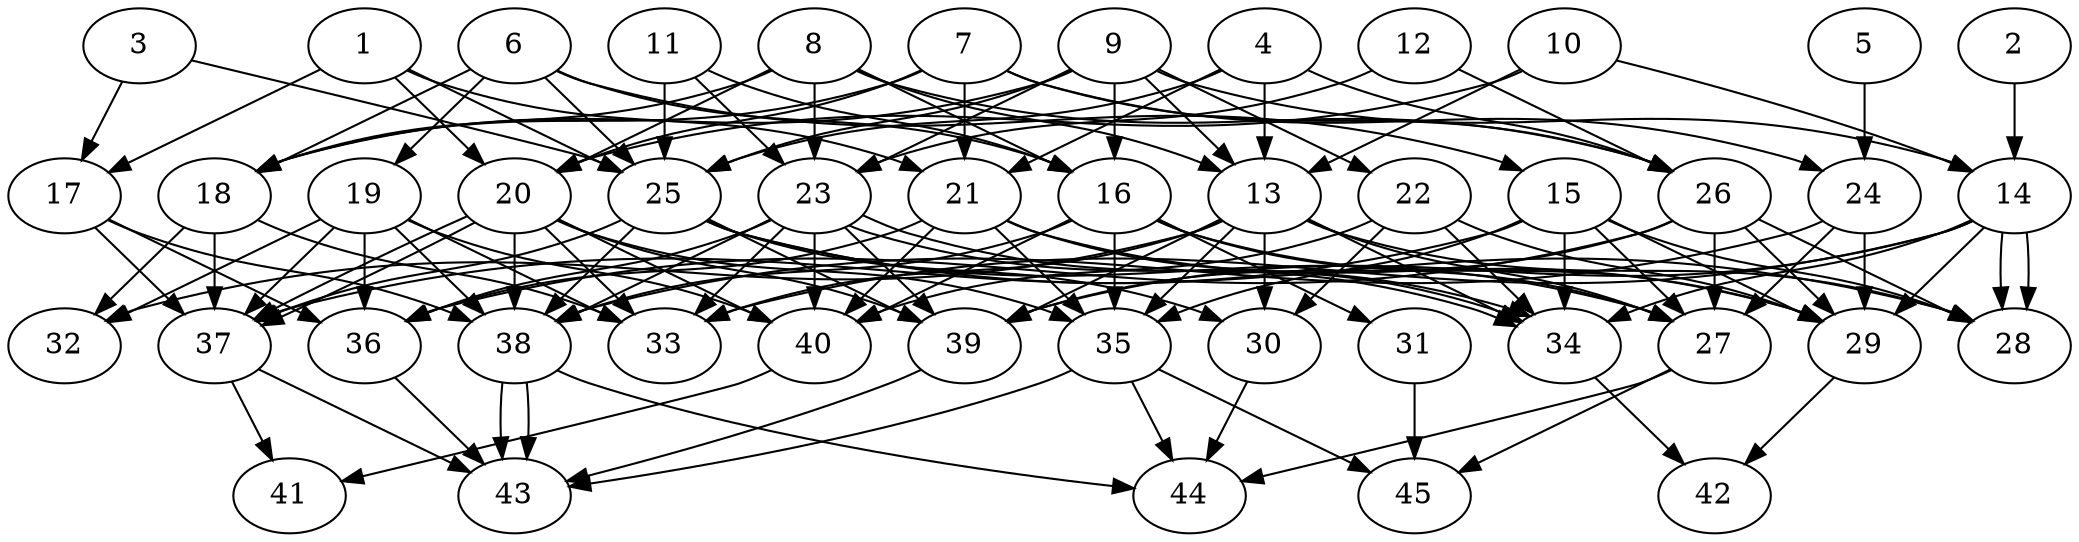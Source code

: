 // DAG automatically generated by daggen at Thu Oct  3 14:07:24 2019
// ./daggen --dot -n 45 --ccr 0.5 --fat 0.7 --regular 0.9 --density 0.5 --mindata 5242880 --maxdata 52428800 
digraph G {
  1 [size="11925504", alpha="0.07", expect_size="5962752"] 
  1 -> 17 [size ="5962752"]
  1 -> 20 [size ="5962752"]
  1 -> 21 [size ="5962752"]
  1 -> 25 [size ="5962752"]
  2 [size="37140480", alpha="0.11", expect_size="18570240"] 
  2 -> 14 [size ="18570240"]
  3 [size="64540672", alpha="0.14", expect_size="32270336"] 
  3 -> 17 [size ="32270336"]
  3 -> 25 [size ="32270336"]
  4 [size="14512128", alpha="0.07", expect_size="7256064"] 
  4 -> 13 [size ="7256064"]
  4 -> 21 [size ="7256064"]
  4 -> 25 [size ="7256064"]
  4 -> 26 [size ="7256064"]
  5 [size="97665024", alpha="0.00", expect_size="48832512"] 
  5 -> 24 [size ="48832512"]
  6 [size="69576704", alpha="0.10", expect_size="34788352"] 
  6 -> 15 [size ="34788352"]
  6 -> 16 [size ="34788352"]
  6 -> 18 [size ="34788352"]
  6 -> 19 [size ="34788352"]
  6 -> 25 [size ="34788352"]
  7 [size="63219712", alpha="0.11", expect_size="31609856"] 
  7 -> 18 [size ="31609856"]
  7 -> 20 [size ="31609856"]
  7 -> 21 [size ="31609856"]
  7 -> 24 [size ="31609856"]
  7 -> 26 [size ="31609856"]
  8 [size="39677952", alpha="0.07", expect_size="19838976"] 
  8 -> 13 [size ="19838976"]
  8 -> 16 [size ="19838976"]
  8 -> 18 [size ="19838976"]
  8 -> 20 [size ="19838976"]
  8 -> 23 [size ="19838976"]
  8 -> 26 [size ="19838976"]
  9 [size="23398400", alpha="0.07", expect_size="11699200"] 
  9 -> 13 [size ="11699200"]
  9 -> 14 [size ="11699200"]
  9 -> 16 [size ="11699200"]
  9 -> 18 [size ="11699200"]
  9 -> 22 [size ="11699200"]
  9 -> 23 [size ="11699200"]
  9 -> 25 [size ="11699200"]
  10 [size="33314816", alpha="0.02", expect_size="16657408"] 
  10 -> 13 [size ="16657408"]
  10 -> 14 [size ="16657408"]
  10 -> 20 [size ="16657408"]
  11 [size="43204608", alpha="0.10", expect_size="21602304"] 
  11 -> 16 [size ="21602304"]
  11 -> 23 [size ="21602304"]
  11 -> 25 [size ="21602304"]
  12 [size="76398592", alpha="0.17", expect_size="38199296"] 
  12 -> 23 [size ="38199296"]
  12 -> 26 [size ="38199296"]
  13 [size="35983360", alpha="0.10", expect_size="17991680"] 
  13 -> 27 [size ="17991680"]
  13 -> 28 [size ="17991680"]
  13 -> 30 [size ="17991680"]
  13 -> 32 [size ="17991680"]
  13 -> 33 [size ="17991680"]
  13 -> 34 [size ="17991680"]
  13 -> 35 [size ="17991680"]
  13 -> 39 [size ="17991680"]
  14 [size="101140480", alpha="0.04", expect_size="50570240"] 
  14 -> 28 [size ="50570240"]
  14 -> 28 [size ="50570240"]
  14 -> 29 [size ="50570240"]
  14 -> 33 [size ="50570240"]
  14 -> 34 [size ="50570240"]
  14 -> 39 [size ="50570240"]
  15 [size="41351168", alpha="0.02", expect_size="20675584"] 
  15 -> 27 [size ="20675584"]
  15 -> 28 [size ="20675584"]
  15 -> 29 [size ="20675584"]
  15 -> 34 [size ="20675584"]
  15 -> 35 [size ="20675584"]
  15 -> 37 [size ="20675584"]
  16 [size="43370496", alpha="0.18", expect_size="21685248"] 
  16 -> 27 [size ="21685248"]
  16 -> 29 [size ="21685248"]
  16 -> 31 [size ="21685248"]
  16 -> 35 [size ="21685248"]
  16 -> 38 [size ="21685248"]
  16 -> 40 [size ="21685248"]
  17 [size="92319744", alpha="0.02", expect_size="46159872"] 
  17 -> 36 [size ="46159872"]
  17 -> 37 [size ="46159872"]
  17 -> 38 [size ="46159872"]
  18 [size="50542592", alpha="0.07", expect_size="25271296"] 
  18 -> 32 [size ="25271296"]
  18 -> 33 [size ="25271296"]
  18 -> 37 [size ="25271296"]
  19 [size="85004288", alpha="0.13", expect_size="42502144"] 
  19 -> 32 [size ="42502144"]
  19 -> 33 [size ="42502144"]
  19 -> 36 [size ="42502144"]
  19 -> 37 [size ="42502144"]
  19 -> 38 [size ="42502144"]
  19 -> 40 [size ="42502144"]
  20 [size="22343680", alpha="0.10", expect_size="11171840"] 
  20 -> 33 [size ="11171840"]
  20 -> 35 [size ="11171840"]
  20 -> 37 [size ="11171840"]
  20 -> 37 [size ="11171840"]
  20 -> 38 [size ="11171840"]
  20 -> 39 [size ="11171840"]
  20 -> 40 [size ="11171840"]
  21 [size="34078720", alpha="0.08", expect_size="17039360"] 
  21 -> 29 [size ="17039360"]
  21 -> 34 [size ="17039360"]
  21 -> 35 [size ="17039360"]
  21 -> 36 [size ="17039360"]
  21 -> 40 [size ="17039360"]
  22 [size="79579136", alpha="0.12", expect_size="39789568"] 
  22 -> 29 [size ="39789568"]
  22 -> 30 [size ="39789568"]
  22 -> 34 [size ="39789568"]
  22 -> 40 [size ="39789568"]
  23 [size="65325056", alpha="0.07", expect_size="32662528"] 
  23 -> 33 [size ="32662528"]
  23 -> 34 [size ="32662528"]
  23 -> 34 [size ="32662528"]
  23 -> 36 [size ="32662528"]
  23 -> 38 [size ="32662528"]
  23 -> 39 [size ="32662528"]
  23 -> 40 [size ="32662528"]
  24 [size="19263488", alpha="0.03", expect_size="9631744"] 
  24 -> 27 [size ="9631744"]
  24 -> 29 [size ="9631744"]
  24 -> 38 [size ="9631744"]
  25 [size="40032256", alpha="0.17", expect_size="20016128"] 
  25 -> 27 [size ="20016128"]
  25 -> 28 [size ="20016128"]
  25 -> 30 [size ="20016128"]
  25 -> 37 [size ="20016128"]
  25 -> 38 [size ="20016128"]
  25 -> 39 [size ="20016128"]
  26 [size="51249152", alpha="0.04", expect_size="25624576"] 
  26 -> 27 [size ="25624576"]
  26 -> 28 [size ="25624576"]
  26 -> 29 [size ="25624576"]
  26 -> 36 [size ="25624576"]
  26 -> 39 [size ="25624576"]
  27 [size="40957952", alpha="0.02", expect_size="20478976"] 
  27 -> 44 [size ="20478976"]
  27 -> 45 [size ="20478976"]
  28 [size="52477952", alpha="0.06", expect_size="26238976"] 
  29 [size="86544384", alpha="0.13", expect_size="43272192"] 
  29 -> 42 [size ="43272192"]
  30 [size="52291584", alpha="0.05", expect_size="26145792"] 
  30 -> 44 [size ="26145792"]
  31 [size="101165056", alpha="0.04", expect_size="50582528"] 
  31 -> 45 [size ="50582528"]
  32 [size="45858816", alpha="0.17", expect_size="22929408"] 
  33 [size="101777408", alpha="0.15", expect_size="50888704"] 
  34 [size="39856128", alpha="0.12", expect_size="19928064"] 
  34 -> 42 [size ="19928064"]
  35 [size="52867072", alpha="0.16", expect_size="26433536"] 
  35 -> 43 [size ="26433536"]
  35 -> 44 [size ="26433536"]
  35 -> 45 [size ="26433536"]
  36 [size="39245824", alpha="0.07", expect_size="19622912"] 
  36 -> 43 [size ="19622912"]
  37 [size="58083328", alpha="0.15", expect_size="29041664"] 
  37 -> 41 [size ="29041664"]
  37 -> 43 [size ="29041664"]
  38 [size="67743744", alpha="0.12", expect_size="33871872"] 
  38 -> 43 [size ="33871872"]
  38 -> 43 [size ="33871872"]
  38 -> 44 [size ="33871872"]
  39 [size="97419264", alpha="0.04", expect_size="48709632"] 
  39 -> 43 [size ="48709632"]
  40 [size="65652736", alpha="0.19", expect_size="32826368"] 
  40 -> 41 [size ="32826368"]
  41 [size="89647104", alpha="0.19", expect_size="44823552"] 
  42 [size="13373440", alpha="0.14", expect_size="6686720"] 
  43 [size="91494400", alpha="0.20", expect_size="45747200"] 
  44 [size="66390016", alpha="0.08", expect_size="33195008"] 
  45 [size="28715008", alpha="0.02", expect_size="14357504"] 
}
